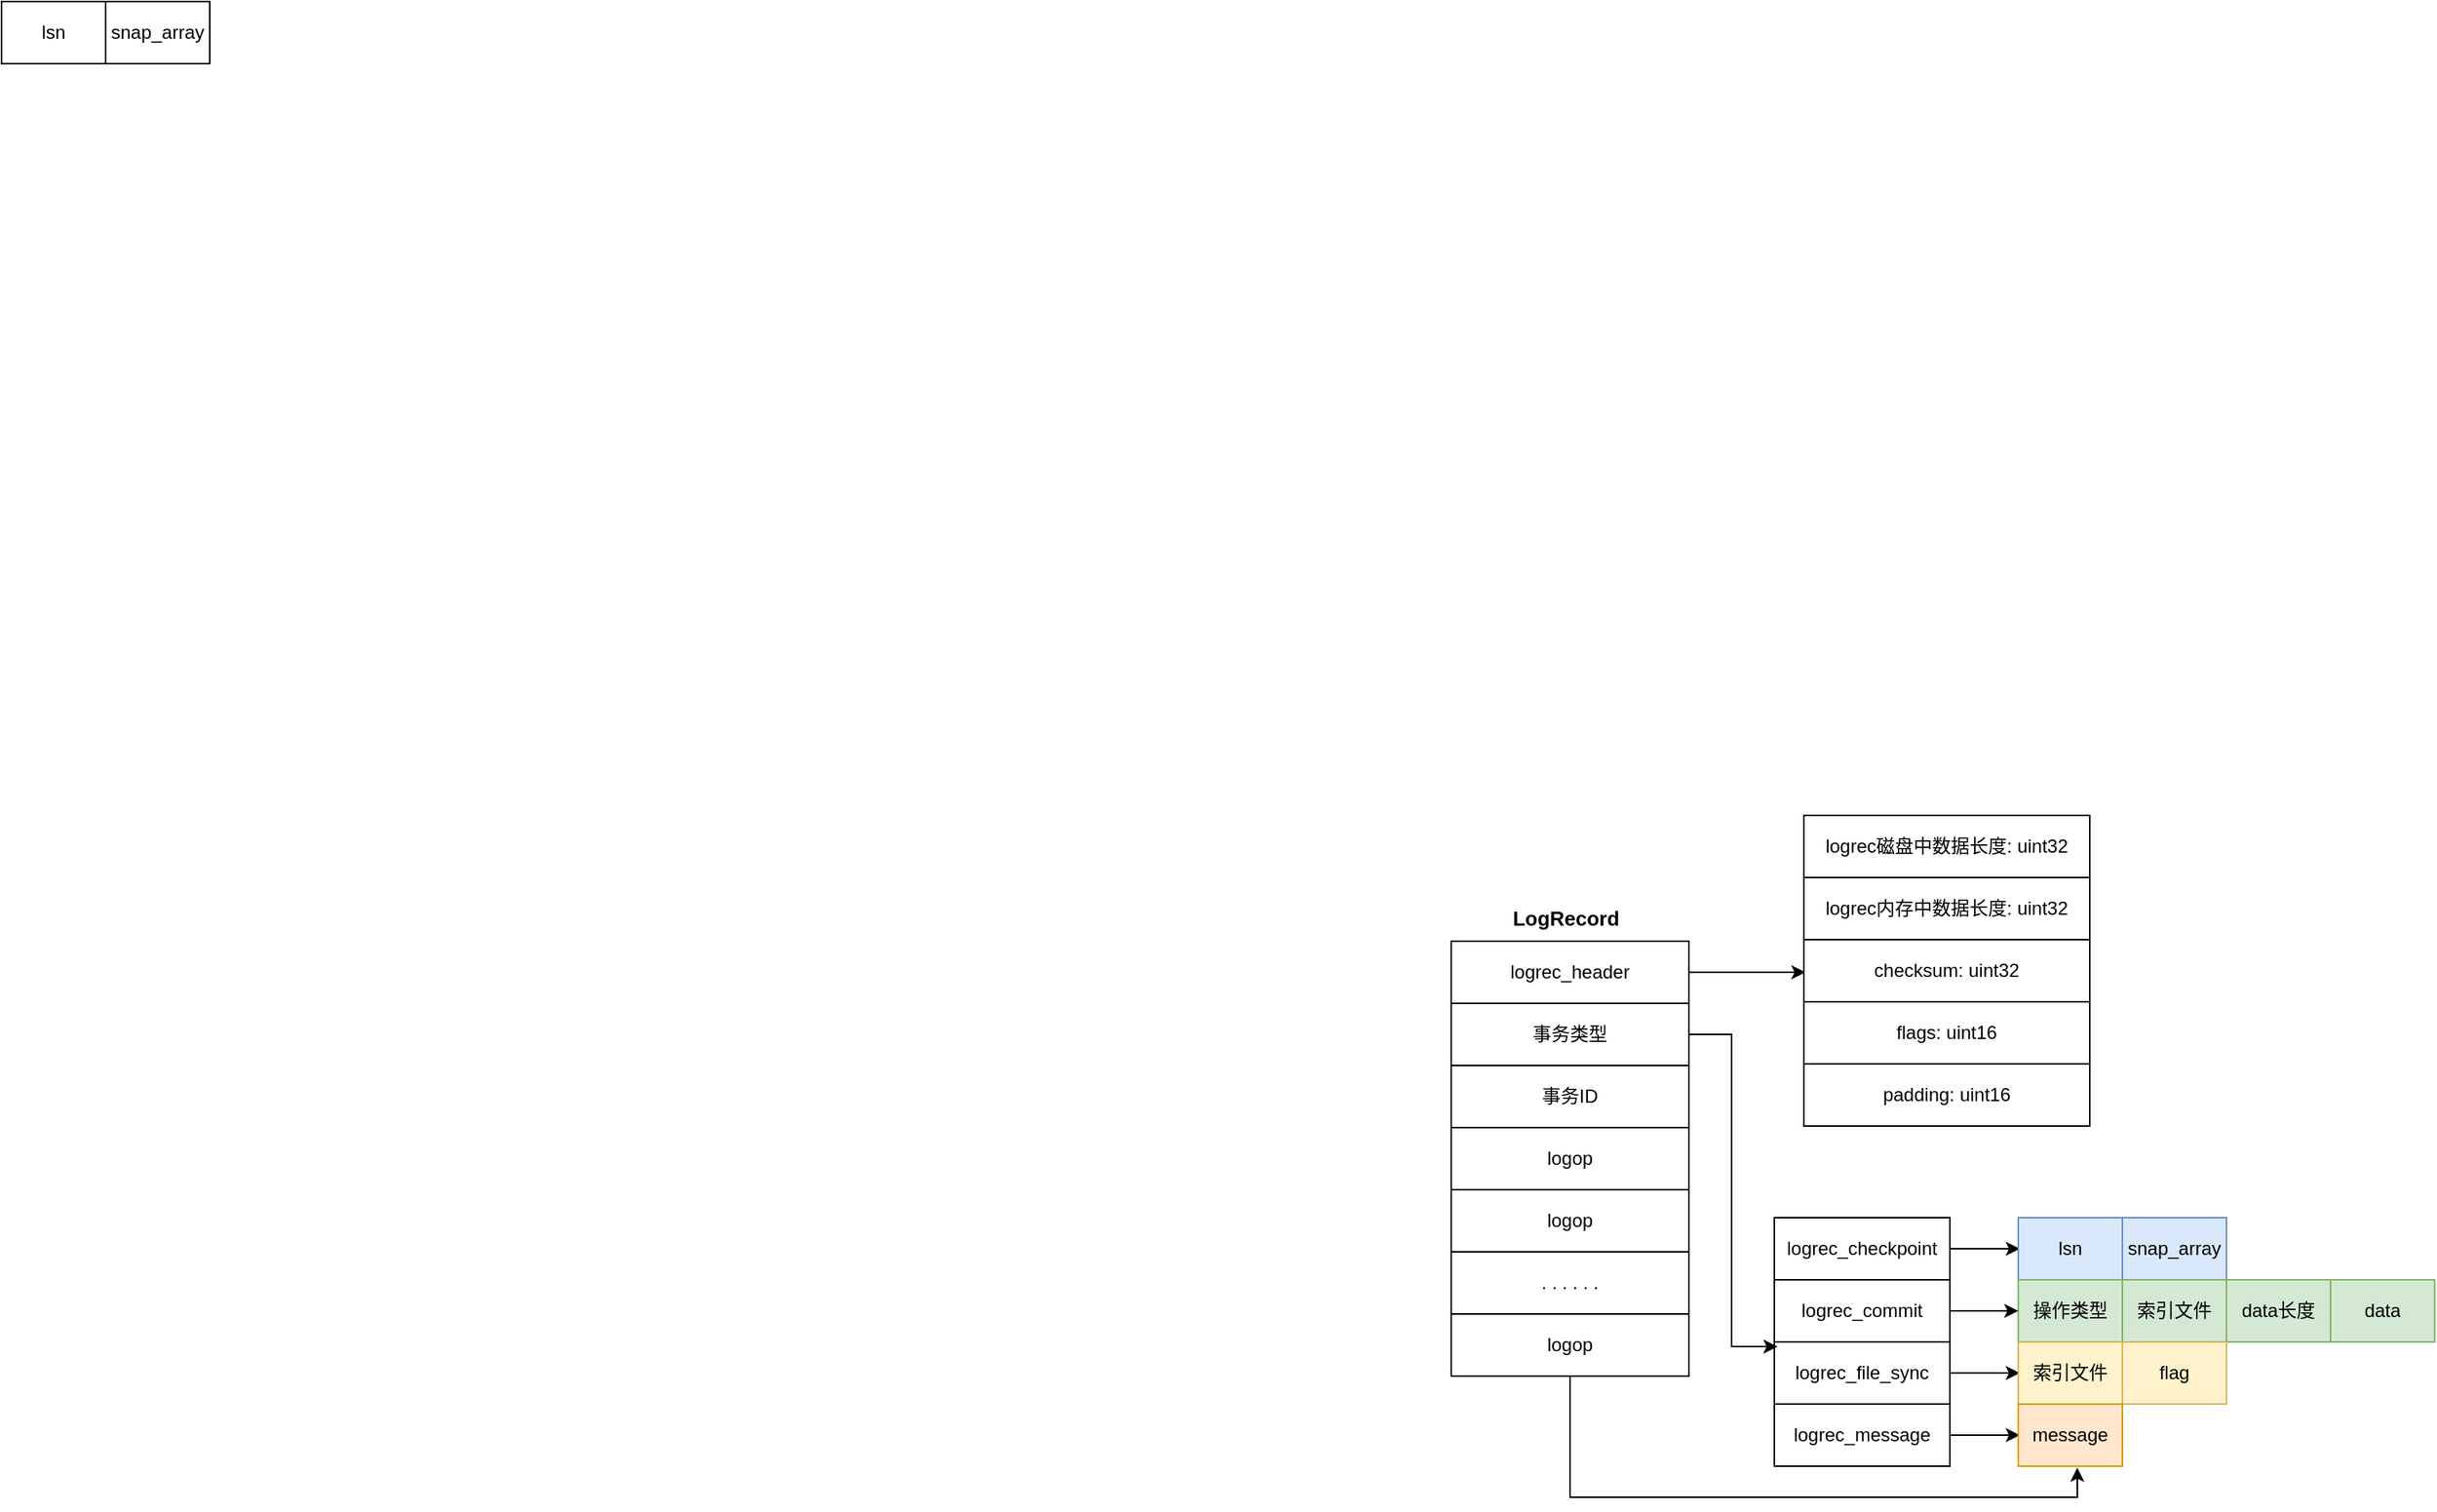 <mxfile version="20.2.3" type="github">
  <diagram id="Pey-fTAdMKlvTzAQ_6oM" name="第 1 页">
    <mxGraphModel dx="3616" dy="1769" grid="0" gridSize="10" guides="1" tooltips="1" connect="1" arrows="1" fold="1" page="1" pageScale="1" pageWidth="827" pageHeight="1169" math="0" shadow="0">
      <root>
        <mxCell id="0" />
        <mxCell id="1" parent="0" />
        <mxCell id="lOE71iu9NwVfd17PiWJ9-132" style="edgeStyle=orthogonalEdgeStyle;rounded=0;orthogonalLoop=1;jettySize=auto;html=1;entryX=0.567;entryY=1.025;entryDx=0;entryDy=0;entryPerimeter=0;fontSize=13;" parent="1" source="lOE71iu9NwVfd17PiWJ9-1" target="lOE71iu9NwVfd17PiWJ9-127" edge="1">
          <mxGeometry relative="1" as="geometry" />
        </mxCell>
        <mxCell id="lOE71iu9NwVfd17PiWJ9-1" value="" style="shape=table;html=1;whiteSpace=wrap;startSize=0;container=1;collapsible=0;childLayout=tableLayout;" parent="1" vertex="1">
          <mxGeometry x="-782" y="214" width="153" height="280" as="geometry" />
        </mxCell>
        <mxCell id="lOE71iu9NwVfd17PiWJ9-22" style="shape=tableRow;horizontal=0;startSize=0;swimlaneHead=0;swimlaneBody=0;top=0;left=0;bottom=0;right=0;collapsible=0;dropTarget=0;fillColor=none;points=[[0,0.5],[1,0.5]];portConstraint=eastwest;" parent="lOE71iu9NwVfd17PiWJ9-1" vertex="1">
          <mxGeometry width="153" height="40" as="geometry" />
        </mxCell>
        <mxCell id="lOE71iu9NwVfd17PiWJ9-23" value="logrec_header" style="shape=partialRectangle;html=1;whiteSpace=wrap;connectable=0;fillColor=none;top=0;left=0;bottom=0;right=0;overflow=hidden;" parent="lOE71iu9NwVfd17PiWJ9-22" vertex="1">
          <mxGeometry width="153" height="40" as="geometry">
            <mxRectangle width="153" height="40" as="alternateBounds" />
          </mxGeometry>
        </mxCell>
        <mxCell id="lOE71iu9NwVfd17PiWJ9-2" value="" style="shape=tableRow;horizontal=0;startSize=0;swimlaneHead=0;swimlaneBody=0;top=0;left=0;bottom=0;right=0;collapsible=0;dropTarget=0;fillColor=none;points=[[0,0.5],[1,0.5]];portConstraint=eastwest;" parent="lOE71iu9NwVfd17PiWJ9-1" vertex="1">
          <mxGeometry y="40" width="153" height="40" as="geometry" />
        </mxCell>
        <mxCell id="lOE71iu9NwVfd17PiWJ9-18" value="事务类型" style="shape=partialRectangle;html=1;whiteSpace=wrap;connectable=0;fillColor=none;top=0;left=0;bottom=0;right=0;overflow=hidden;" parent="lOE71iu9NwVfd17PiWJ9-2" vertex="1">
          <mxGeometry width="153" height="40" as="geometry">
            <mxRectangle width="153" height="40" as="alternateBounds" />
          </mxGeometry>
        </mxCell>
        <mxCell id="lOE71iu9NwVfd17PiWJ9-6" value="" style="shape=tableRow;horizontal=0;startSize=0;swimlaneHead=0;swimlaneBody=0;top=0;left=0;bottom=0;right=0;collapsible=0;dropTarget=0;fillColor=none;points=[[0,0.5],[1,0.5]];portConstraint=eastwest;" parent="lOE71iu9NwVfd17PiWJ9-1" vertex="1">
          <mxGeometry y="80" width="153" height="40" as="geometry" />
        </mxCell>
        <mxCell id="lOE71iu9NwVfd17PiWJ9-19" value="事务ID" style="shape=partialRectangle;html=1;whiteSpace=wrap;connectable=0;fillColor=none;top=0;left=0;bottom=0;right=0;overflow=hidden;" parent="lOE71iu9NwVfd17PiWJ9-6" vertex="1">
          <mxGeometry width="153" height="40" as="geometry">
            <mxRectangle width="153" height="40" as="alternateBounds" />
          </mxGeometry>
        </mxCell>
        <mxCell id="lOE71iu9NwVfd17PiWJ9-10" value="" style="shape=tableRow;horizontal=0;startSize=0;swimlaneHead=0;swimlaneBody=0;top=0;left=0;bottom=0;right=0;collapsible=0;dropTarget=0;fillColor=none;points=[[0,0.5],[1,0.5]];portConstraint=eastwest;" parent="lOE71iu9NwVfd17PiWJ9-1" vertex="1">
          <mxGeometry y="120" width="153" height="40" as="geometry" />
        </mxCell>
        <mxCell id="lOE71iu9NwVfd17PiWJ9-20" value="logop" style="shape=partialRectangle;html=1;whiteSpace=wrap;connectable=0;fillColor=none;top=0;left=0;bottom=0;right=0;overflow=hidden;" parent="lOE71iu9NwVfd17PiWJ9-10" vertex="1">
          <mxGeometry width="153" height="40" as="geometry">
            <mxRectangle width="153" height="40" as="alternateBounds" />
          </mxGeometry>
        </mxCell>
        <mxCell id="lOE71iu9NwVfd17PiWJ9-14" style="shape=tableRow;horizontal=0;startSize=0;swimlaneHead=0;swimlaneBody=0;top=0;left=0;bottom=0;right=0;collapsible=0;dropTarget=0;fillColor=none;points=[[0,0.5],[1,0.5]];portConstraint=eastwest;" parent="lOE71iu9NwVfd17PiWJ9-1" vertex="1">
          <mxGeometry y="160" width="153" height="40" as="geometry" />
        </mxCell>
        <mxCell id="lOE71iu9NwVfd17PiWJ9-21" value="logop" style="shape=partialRectangle;html=1;whiteSpace=wrap;connectable=0;fillColor=none;top=0;left=0;bottom=0;right=0;overflow=hidden;" parent="lOE71iu9NwVfd17PiWJ9-14" vertex="1">
          <mxGeometry width="153" height="40" as="geometry">
            <mxRectangle width="153" height="40" as="alternateBounds" />
          </mxGeometry>
        </mxCell>
        <mxCell id="lOE71iu9NwVfd17PiWJ9-29" style="shape=tableRow;horizontal=0;startSize=0;swimlaneHead=0;swimlaneBody=0;top=0;left=0;bottom=0;right=0;collapsible=0;dropTarget=0;fillColor=none;points=[[0,0.5],[1,0.5]];portConstraint=eastwest;" parent="lOE71iu9NwVfd17PiWJ9-1" vertex="1">
          <mxGeometry y="200" width="153" height="40" as="geometry" />
        </mxCell>
        <mxCell id="lOE71iu9NwVfd17PiWJ9-30" value=". . . . . ." style="shape=partialRectangle;html=1;whiteSpace=wrap;connectable=0;fillColor=none;top=0;left=0;bottom=0;right=0;overflow=hidden;" parent="lOE71iu9NwVfd17PiWJ9-29" vertex="1">
          <mxGeometry width="153" height="40" as="geometry">
            <mxRectangle width="153" height="40" as="alternateBounds" />
          </mxGeometry>
        </mxCell>
        <mxCell id="lOE71iu9NwVfd17PiWJ9-31" style="shape=tableRow;horizontal=0;startSize=0;swimlaneHead=0;swimlaneBody=0;top=0;left=0;bottom=0;right=0;collapsible=0;dropTarget=0;fillColor=none;points=[[0,0.5],[1,0.5]];portConstraint=eastwest;" parent="lOE71iu9NwVfd17PiWJ9-1" vertex="1">
          <mxGeometry y="240" width="153" height="40" as="geometry" />
        </mxCell>
        <mxCell id="lOE71iu9NwVfd17PiWJ9-32" value="logop" style="shape=partialRectangle;html=1;whiteSpace=wrap;connectable=0;fillColor=none;top=0;left=0;bottom=0;right=0;overflow=hidden;" parent="lOE71iu9NwVfd17PiWJ9-31" vertex="1">
          <mxGeometry width="153" height="40" as="geometry">
            <mxRectangle width="153" height="40" as="alternateBounds" />
          </mxGeometry>
        </mxCell>
        <mxCell id="lOE71iu9NwVfd17PiWJ9-33" style="edgeStyle=orthogonalEdgeStyle;rounded=0;orthogonalLoop=1;jettySize=auto;html=1;" parent="1" source="lOE71iu9NwVfd17PiWJ9-22" edge="1">
          <mxGeometry relative="1" as="geometry">
            <mxPoint x="-554" y="234" as="targetPoint" />
          </mxGeometry>
        </mxCell>
        <mxCell id="lOE71iu9NwVfd17PiWJ9-34" value="" style="shape=table;html=1;whiteSpace=wrap;startSize=0;container=1;collapsible=0;childLayout=tableLayout;" parent="1" vertex="1">
          <mxGeometry x="-555" y="133" width="184" height="200" as="geometry" />
        </mxCell>
        <mxCell id="lOE71iu9NwVfd17PiWJ9-35" style="shape=tableRow;horizontal=0;startSize=0;swimlaneHead=0;swimlaneBody=0;top=0;left=0;bottom=0;right=0;collapsible=0;dropTarget=0;fillColor=none;points=[[0,0.5],[1,0.5]];portConstraint=eastwest;" parent="lOE71iu9NwVfd17PiWJ9-34" vertex="1">
          <mxGeometry width="184" height="40" as="geometry" />
        </mxCell>
        <mxCell id="lOE71iu9NwVfd17PiWJ9-36" value="logrec磁盘中数据长度: uint32" style="shape=partialRectangle;html=1;whiteSpace=wrap;connectable=0;fillColor=none;top=0;left=0;bottom=0;right=0;overflow=hidden;" parent="lOE71iu9NwVfd17PiWJ9-35" vertex="1">
          <mxGeometry width="184" height="40" as="geometry">
            <mxRectangle width="184" height="40" as="alternateBounds" />
          </mxGeometry>
        </mxCell>
        <mxCell id="lOE71iu9NwVfd17PiWJ9-37" value="" style="shape=tableRow;horizontal=0;startSize=0;swimlaneHead=0;swimlaneBody=0;top=0;left=0;bottom=0;right=0;collapsible=0;dropTarget=0;fillColor=none;points=[[0,0.5],[1,0.5]];portConstraint=eastwest;" parent="lOE71iu9NwVfd17PiWJ9-34" vertex="1">
          <mxGeometry y="40" width="184" height="40" as="geometry" />
        </mxCell>
        <mxCell id="lOE71iu9NwVfd17PiWJ9-38" value="logrec内存中数据长度: uint32" style="shape=partialRectangle;html=1;whiteSpace=wrap;connectable=0;fillColor=none;top=0;left=0;bottom=0;right=0;overflow=hidden;" parent="lOE71iu9NwVfd17PiWJ9-37" vertex="1">
          <mxGeometry width="184" height="40" as="geometry">
            <mxRectangle width="184" height="40" as="alternateBounds" />
          </mxGeometry>
        </mxCell>
        <mxCell id="lOE71iu9NwVfd17PiWJ9-39" value="" style="shape=tableRow;horizontal=0;startSize=0;swimlaneHead=0;swimlaneBody=0;top=0;left=0;bottom=0;right=0;collapsible=0;dropTarget=0;fillColor=none;points=[[0,0.5],[1,0.5]];portConstraint=eastwest;" parent="lOE71iu9NwVfd17PiWJ9-34" vertex="1">
          <mxGeometry y="80" width="184" height="40" as="geometry" />
        </mxCell>
        <mxCell id="lOE71iu9NwVfd17PiWJ9-40" value="checksum: uint32" style="shape=partialRectangle;html=1;whiteSpace=wrap;connectable=0;fillColor=none;top=0;left=0;bottom=0;right=0;overflow=hidden;" parent="lOE71iu9NwVfd17PiWJ9-39" vertex="1">
          <mxGeometry width="184" height="40" as="geometry">
            <mxRectangle width="184" height="40" as="alternateBounds" />
          </mxGeometry>
        </mxCell>
        <mxCell id="lOE71iu9NwVfd17PiWJ9-41" value="" style="shape=tableRow;horizontal=0;startSize=0;swimlaneHead=0;swimlaneBody=0;top=0;left=0;bottom=0;right=0;collapsible=0;dropTarget=0;fillColor=none;points=[[0,0.5],[1,0.5]];portConstraint=eastwest;" parent="lOE71iu9NwVfd17PiWJ9-34" vertex="1">
          <mxGeometry y="120" width="184" height="40" as="geometry" />
        </mxCell>
        <mxCell id="lOE71iu9NwVfd17PiWJ9-42" value="flags: uint16" style="shape=partialRectangle;html=1;whiteSpace=wrap;connectable=0;fillColor=none;top=0;left=0;bottom=0;right=0;overflow=hidden;" parent="lOE71iu9NwVfd17PiWJ9-41" vertex="1">
          <mxGeometry width="184" height="40" as="geometry">
            <mxRectangle width="184" height="40" as="alternateBounds" />
          </mxGeometry>
        </mxCell>
        <mxCell id="lOE71iu9NwVfd17PiWJ9-43" style="shape=tableRow;horizontal=0;startSize=0;swimlaneHead=0;swimlaneBody=0;top=0;left=0;bottom=0;right=0;collapsible=0;dropTarget=0;fillColor=none;points=[[0,0.5],[1,0.5]];portConstraint=eastwest;" parent="lOE71iu9NwVfd17PiWJ9-34" vertex="1">
          <mxGeometry y="160" width="184" height="40" as="geometry" />
        </mxCell>
        <mxCell id="lOE71iu9NwVfd17PiWJ9-44" value="padding: uint16" style="shape=partialRectangle;html=1;whiteSpace=wrap;connectable=0;fillColor=none;top=0;left=0;bottom=0;right=0;overflow=hidden;" parent="lOE71iu9NwVfd17PiWJ9-43" vertex="1">
          <mxGeometry width="184" height="40" as="geometry">
            <mxRectangle width="184" height="40" as="alternateBounds" />
          </mxGeometry>
        </mxCell>
        <mxCell id="lOE71iu9NwVfd17PiWJ9-51" value="" style="shape=table;html=1;whiteSpace=wrap;startSize=0;container=1;collapsible=0;childLayout=tableLayout;" parent="1" vertex="1">
          <mxGeometry x="-574" y="392" width="113" height="160" as="geometry" />
        </mxCell>
        <mxCell id="lOE71iu9NwVfd17PiWJ9-52" style="shape=tableRow;horizontal=0;startSize=0;swimlaneHead=0;swimlaneBody=0;top=0;left=0;bottom=0;right=0;collapsible=0;dropTarget=0;fillColor=none;points=[[0,0.5],[1,0.5]];portConstraint=eastwest;" parent="lOE71iu9NwVfd17PiWJ9-51" vertex="1">
          <mxGeometry width="113" height="40" as="geometry" />
        </mxCell>
        <mxCell id="lOE71iu9NwVfd17PiWJ9-53" value="logrec_checkpoint" style="shape=partialRectangle;html=1;whiteSpace=wrap;connectable=0;fillColor=none;top=0;left=0;bottom=0;right=0;overflow=hidden;" parent="lOE71iu9NwVfd17PiWJ9-52" vertex="1">
          <mxGeometry width="113" height="40" as="geometry">
            <mxRectangle width="113" height="40" as="alternateBounds" />
          </mxGeometry>
        </mxCell>
        <mxCell id="lOE71iu9NwVfd17PiWJ9-54" value="" style="shape=tableRow;horizontal=0;startSize=0;swimlaneHead=0;swimlaneBody=0;top=0;left=0;bottom=0;right=0;collapsible=0;dropTarget=0;fillColor=none;points=[[0,0.5],[1,0.5]];portConstraint=eastwest;" parent="lOE71iu9NwVfd17PiWJ9-51" vertex="1">
          <mxGeometry y="40" width="113" height="40" as="geometry" />
        </mxCell>
        <mxCell id="lOE71iu9NwVfd17PiWJ9-55" value="logrec_commit" style="shape=partialRectangle;html=1;whiteSpace=wrap;connectable=0;fillColor=none;top=0;left=0;bottom=0;right=0;overflow=hidden;" parent="lOE71iu9NwVfd17PiWJ9-54" vertex="1">
          <mxGeometry width="113" height="40" as="geometry">
            <mxRectangle width="113" height="40" as="alternateBounds" />
          </mxGeometry>
        </mxCell>
        <mxCell id="lOE71iu9NwVfd17PiWJ9-56" value="" style="shape=tableRow;horizontal=0;startSize=0;swimlaneHead=0;swimlaneBody=0;top=0;left=0;bottom=0;right=0;collapsible=0;dropTarget=0;fillColor=none;points=[[0,0.5],[1,0.5]];portConstraint=eastwest;" parent="lOE71iu9NwVfd17PiWJ9-51" vertex="1">
          <mxGeometry y="80" width="113" height="40" as="geometry" />
        </mxCell>
        <mxCell id="lOE71iu9NwVfd17PiWJ9-57" value="logrec_file_sync" style="shape=partialRectangle;html=1;whiteSpace=wrap;connectable=0;fillColor=none;top=0;left=0;bottom=0;right=0;overflow=hidden;" parent="lOE71iu9NwVfd17PiWJ9-56" vertex="1">
          <mxGeometry width="113" height="40" as="geometry">
            <mxRectangle width="113" height="40" as="alternateBounds" />
          </mxGeometry>
        </mxCell>
        <mxCell id="lOE71iu9NwVfd17PiWJ9-58" value="" style="shape=tableRow;horizontal=0;startSize=0;swimlaneHead=0;swimlaneBody=0;top=0;left=0;bottom=0;right=0;collapsible=0;dropTarget=0;fillColor=none;points=[[0,0.5],[1,0.5]];portConstraint=eastwest;" parent="lOE71iu9NwVfd17PiWJ9-51" vertex="1">
          <mxGeometry y="120" width="113" height="40" as="geometry" />
        </mxCell>
        <mxCell id="lOE71iu9NwVfd17PiWJ9-59" value="logrec_message" style="shape=partialRectangle;html=1;whiteSpace=wrap;connectable=0;fillColor=none;top=0;left=0;bottom=0;right=0;overflow=hidden;" parent="lOE71iu9NwVfd17PiWJ9-58" vertex="1">
          <mxGeometry width="113" height="40" as="geometry">
            <mxRectangle width="113" height="40" as="alternateBounds" />
          </mxGeometry>
        </mxCell>
        <mxCell id="lOE71iu9NwVfd17PiWJ9-92" style="edgeStyle=orthogonalEdgeStyle;rounded=0;orthogonalLoop=1;jettySize=auto;html=1;" parent="1" source="lOE71iu9NwVfd17PiWJ9-52" edge="1">
          <mxGeometry relative="1" as="geometry">
            <mxPoint x="-416" y="412" as="targetPoint" />
          </mxGeometry>
        </mxCell>
        <mxCell id="lOE71iu9NwVfd17PiWJ9-93" value="" style="shape=table;html=1;whiteSpace=wrap;startSize=0;container=1;collapsible=0;childLayout=tableLayout;fillColor=#dae8fc;strokeColor=#6c8ebf;" parent="1" vertex="1">
          <mxGeometry x="-417" y="392" width="134" height="40" as="geometry" />
        </mxCell>
        <mxCell id="lOE71iu9NwVfd17PiWJ9-94" value="" style="shape=tableRow;horizontal=0;startSize=0;swimlaneHead=0;swimlaneBody=0;top=0;left=0;bottom=0;right=0;collapsible=0;dropTarget=0;fillColor=none;points=[[0,0.5],[1,0.5]];portConstraint=eastwest;" parent="lOE71iu9NwVfd17PiWJ9-93" vertex="1">
          <mxGeometry width="134" height="40" as="geometry" />
        </mxCell>
        <mxCell id="lOE71iu9NwVfd17PiWJ9-95" value="lsn" style="shape=partialRectangle;html=1;whiteSpace=wrap;connectable=0;fillColor=none;top=0;left=0;bottom=0;right=0;overflow=hidden;" parent="lOE71iu9NwVfd17PiWJ9-94" vertex="1">
          <mxGeometry width="67" height="40" as="geometry">
            <mxRectangle width="67" height="40" as="alternateBounds" />
          </mxGeometry>
        </mxCell>
        <mxCell id="lOE71iu9NwVfd17PiWJ9-96" value="snap_array" style="shape=partialRectangle;html=1;whiteSpace=wrap;connectable=0;fillColor=none;top=0;left=0;bottom=0;right=0;overflow=hidden;" parent="lOE71iu9NwVfd17PiWJ9-94" vertex="1">
          <mxGeometry x="67" width="67" height="40" as="geometry">
            <mxRectangle width="67" height="40" as="alternateBounds" />
          </mxGeometry>
        </mxCell>
        <mxCell id="lOE71iu9NwVfd17PiWJ9-106" value="" style="shape=table;html=1;whiteSpace=wrap;startSize=0;container=1;collapsible=0;childLayout=tableLayout;" parent="1" vertex="1">
          <mxGeometry x="-1715" y="-391" width="134" height="40" as="geometry" />
        </mxCell>
        <mxCell id="lOE71iu9NwVfd17PiWJ9-107" value="" style="shape=tableRow;horizontal=0;startSize=0;swimlaneHead=0;swimlaneBody=0;top=0;left=0;bottom=0;right=0;collapsible=0;dropTarget=0;fillColor=none;points=[[0,0.5],[1,0.5]];portConstraint=eastwest;" parent="lOE71iu9NwVfd17PiWJ9-106" vertex="1">
          <mxGeometry width="134" height="40" as="geometry" />
        </mxCell>
        <mxCell id="lOE71iu9NwVfd17PiWJ9-108" value="lsn" style="shape=partialRectangle;html=1;whiteSpace=wrap;connectable=0;fillColor=none;top=0;left=0;bottom=0;right=0;overflow=hidden;" parent="lOE71iu9NwVfd17PiWJ9-107" vertex="1">
          <mxGeometry width="67" height="40" as="geometry">
            <mxRectangle width="67" height="40" as="alternateBounds" />
          </mxGeometry>
        </mxCell>
        <mxCell id="lOE71iu9NwVfd17PiWJ9-109" value="snap_array" style="shape=partialRectangle;html=1;whiteSpace=wrap;connectable=0;fillColor=none;top=0;left=0;bottom=0;right=0;overflow=hidden;" parent="lOE71iu9NwVfd17PiWJ9-107" vertex="1">
          <mxGeometry x="67" width="67" height="40" as="geometry">
            <mxRectangle width="67" height="40" as="alternateBounds" />
          </mxGeometry>
        </mxCell>
        <mxCell id="lOE71iu9NwVfd17PiWJ9-110" value="" style="shape=table;html=1;whiteSpace=wrap;startSize=0;container=1;collapsible=0;childLayout=tableLayout;fillColor=#d5e8d4;strokeColor=#82b366;" parent="1" vertex="1">
          <mxGeometry x="-417" y="432" width="268" height="40" as="geometry" />
        </mxCell>
        <mxCell id="lOE71iu9NwVfd17PiWJ9-111" value="" style="shape=tableRow;horizontal=0;startSize=0;swimlaneHead=0;swimlaneBody=0;top=0;left=0;bottom=0;right=0;collapsible=0;dropTarget=0;fillColor=none;points=[[0,0.5],[1,0.5]];portConstraint=eastwest;" parent="lOE71iu9NwVfd17PiWJ9-110" vertex="1">
          <mxGeometry width="268" height="40" as="geometry" />
        </mxCell>
        <mxCell id="lOE71iu9NwVfd17PiWJ9-112" value="操作类型" style="shape=partialRectangle;html=1;whiteSpace=wrap;connectable=0;fillColor=none;top=0;left=0;bottom=0;right=0;overflow=hidden;" parent="lOE71iu9NwVfd17PiWJ9-111" vertex="1">
          <mxGeometry width="67" height="40" as="geometry">
            <mxRectangle width="67" height="40" as="alternateBounds" />
          </mxGeometry>
        </mxCell>
        <mxCell id="lOE71iu9NwVfd17PiWJ9-113" value="索引文件" style="shape=partialRectangle;html=1;whiteSpace=wrap;connectable=0;fillColor=none;top=0;left=0;bottom=0;right=0;overflow=hidden;" parent="lOE71iu9NwVfd17PiWJ9-111" vertex="1">
          <mxGeometry x="67" width="67" height="40" as="geometry">
            <mxRectangle width="67" height="40" as="alternateBounds" />
          </mxGeometry>
        </mxCell>
        <mxCell id="lOE71iu9NwVfd17PiWJ9-117" value="data长度" style="shape=partialRectangle;html=1;whiteSpace=wrap;connectable=0;fillColor=none;top=0;left=0;bottom=0;right=0;overflow=hidden;" parent="lOE71iu9NwVfd17PiWJ9-111" vertex="1">
          <mxGeometry x="134" width="67" height="40" as="geometry">
            <mxRectangle width="67" height="40" as="alternateBounds" />
          </mxGeometry>
        </mxCell>
        <mxCell id="lOE71iu9NwVfd17PiWJ9-118" value="data" style="shape=partialRectangle;html=1;whiteSpace=wrap;connectable=0;fillColor=none;top=0;left=0;bottom=0;right=0;overflow=hidden;" parent="lOE71iu9NwVfd17PiWJ9-111" vertex="1">
          <mxGeometry x="201" width="67" height="40" as="geometry">
            <mxRectangle width="67" height="40" as="alternateBounds" />
          </mxGeometry>
        </mxCell>
        <mxCell id="lOE71iu9NwVfd17PiWJ9-119" style="edgeStyle=orthogonalEdgeStyle;rounded=0;orthogonalLoop=1;jettySize=auto;html=1;entryX=0;entryY=0.5;entryDx=0;entryDy=0;" parent="1" source="lOE71iu9NwVfd17PiWJ9-54" target="lOE71iu9NwVfd17PiWJ9-111" edge="1">
          <mxGeometry relative="1" as="geometry" />
        </mxCell>
        <mxCell id="lOE71iu9NwVfd17PiWJ9-120" style="edgeStyle=orthogonalEdgeStyle;rounded=0;orthogonalLoop=1;jettySize=auto;html=1;" parent="1" edge="1">
          <mxGeometry relative="1" as="geometry">
            <mxPoint x="-416" y="492" as="targetPoint" />
            <mxPoint x="-461" y="492" as="sourcePoint" />
          </mxGeometry>
        </mxCell>
        <mxCell id="lOE71iu9NwVfd17PiWJ9-121" value="" style="shape=table;html=1;whiteSpace=wrap;startSize=0;container=1;collapsible=0;childLayout=tableLayout;fillColor=#fff2cc;strokeColor=#d6b656;" parent="1" vertex="1">
          <mxGeometry x="-417" y="472" width="134" height="40" as="geometry" />
        </mxCell>
        <mxCell id="lOE71iu9NwVfd17PiWJ9-122" value="" style="shape=tableRow;horizontal=0;startSize=0;swimlaneHead=0;swimlaneBody=0;top=0;left=0;bottom=0;right=0;collapsible=0;dropTarget=0;fillColor=none;points=[[0,0.5],[1,0.5]];portConstraint=eastwest;" parent="lOE71iu9NwVfd17PiWJ9-121" vertex="1">
          <mxGeometry width="134" height="40" as="geometry" />
        </mxCell>
        <mxCell id="lOE71iu9NwVfd17PiWJ9-123" value="索引文件" style="shape=partialRectangle;html=1;whiteSpace=wrap;connectable=0;fillColor=none;top=0;left=0;bottom=0;right=0;overflow=hidden;" parent="lOE71iu9NwVfd17PiWJ9-122" vertex="1">
          <mxGeometry width="67" height="40" as="geometry">
            <mxRectangle width="67" height="40" as="alternateBounds" />
          </mxGeometry>
        </mxCell>
        <mxCell id="lOE71iu9NwVfd17PiWJ9-124" value="flag" style="shape=partialRectangle;html=1;whiteSpace=wrap;connectable=0;fillColor=none;top=0;left=0;bottom=0;right=0;overflow=hidden;" parent="lOE71iu9NwVfd17PiWJ9-122" vertex="1">
          <mxGeometry x="67" width="67" height="40" as="geometry">
            <mxRectangle width="67" height="40" as="alternateBounds" />
          </mxGeometry>
        </mxCell>
        <mxCell id="lOE71iu9NwVfd17PiWJ9-125" style="edgeStyle=orthogonalEdgeStyle;rounded=0;orthogonalLoop=1;jettySize=auto;html=1;" parent="1" edge="1">
          <mxGeometry relative="1" as="geometry">
            <mxPoint x="-416" y="532" as="targetPoint" />
            <mxPoint x="-461" y="532" as="sourcePoint" />
          </mxGeometry>
        </mxCell>
        <mxCell id="lOE71iu9NwVfd17PiWJ9-126" value="" style="shape=table;html=1;whiteSpace=wrap;startSize=0;container=1;collapsible=0;childLayout=tableLayout;fillColor=#ffe6cc;strokeColor=#d79b00;" parent="1" vertex="1">
          <mxGeometry x="-417" y="512" width="67" height="40" as="geometry" />
        </mxCell>
        <mxCell id="lOE71iu9NwVfd17PiWJ9-127" value="" style="shape=tableRow;horizontal=0;startSize=0;swimlaneHead=0;swimlaneBody=0;top=0;left=0;bottom=0;right=0;collapsible=0;dropTarget=0;fillColor=none;points=[[0,0.5],[1,0.5]];portConstraint=eastwest;" parent="lOE71iu9NwVfd17PiWJ9-126" vertex="1">
          <mxGeometry width="67" height="40" as="geometry" />
        </mxCell>
        <mxCell id="lOE71iu9NwVfd17PiWJ9-128" value="message" style="shape=partialRectangle;html=1;whiteSpace=wrap;connectable=0;fillColor=none;top=0;left=0;bottom=0;right=0;overflow=hidden;" parent="lOE71iu9NwVfd17PiWJ9-127" vertex="1">
          <mxGeometry width="67" height="40" as="geometry">
            <mxRectangle width="67" height="40" as="alternateBounds" />
          </mxGeometry>
        </mxCell>
        <mxCell id="lOE71iu9NwVfd17PiWJ9-130" value="&lt;b&gt;&lt;font style=&quot;font-size: 13px;&quot;&gt;LogRecord&lt;/font&gt;&lt;/b&gt;" style="text;html=1;strokeColor=none;fillColor=none;align=center;verticalAlign=middle;whiteSpace=wrap;rounded=0;" parent="1" vertex="1">
          <mxGeometry x="-738" y="184" width="60" height="30" as="geometry" />
        </mxCell>
        <mxCell id="lOE71iu9NwVfd17PiWJ9-131" style="edgeStyle=orthogonalEdgeStyle;rounded=0;orthogonalLoop=1;jettySize=auto;html=1;entryX=0.018;entryY=1.075;entryDx=0;entryDy=0;entryPerimeter=0;fontSize=13;" parent="1" source="lOE71iu9NwVfd17PiWJ9-2" target="lOE71iu9NwVfd17PiWJ9-54" edge="1">
          <mxGeometry relative="1" as="geometry" />
        </mxCell>
      </root>
    </mxGraphModel>
  </diagram>
</mxfile>
